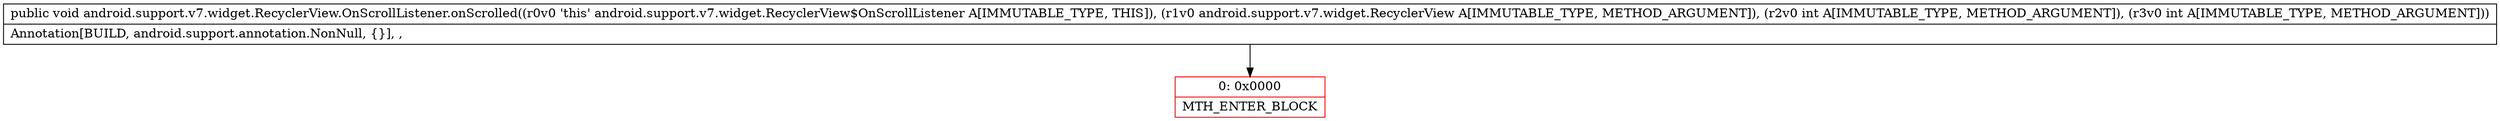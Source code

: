 digraph "CFG forandroid.support.v7.widget.RecyclerView.OnScrollListener.onScrolled(Landroid\/support\/v7\/widget\/RecyclerView;II)V" {
subgraph cluster_Region_1666722535 {
label = "R(0)";
node [shape=record,color=blue];
}
Node_0 [shape=record,color=red,label="{0\:\ 0x0000|MTH_ENTER_BLOCK\l}"];
MethodNode[shape=record,label="{public void android.support.v7.widget.RecyclerView.OnScrollListener.onScrolled((r0v0 'this' android.support.v7.widget.RecyclerView$OnScrollListener A[IMMUTABLE_TYPE, THIS]), (r1v0 android.support.v7.widget.RecyclerView A[IMMUTABLE_TYPE, METHOD_ARGUMENT]), (r2v0 int A[IMMUTABLE_TYPE, METHOD_ARGUMENT]), (r3v0 int A[IMMUTABLE_TYPE, METHOD_ARGUMENT]))  | Annotation[BUILD, android.support.annotation.NonNull, \{\}], , \l}"];
MethodNode -> Node_0;
}

